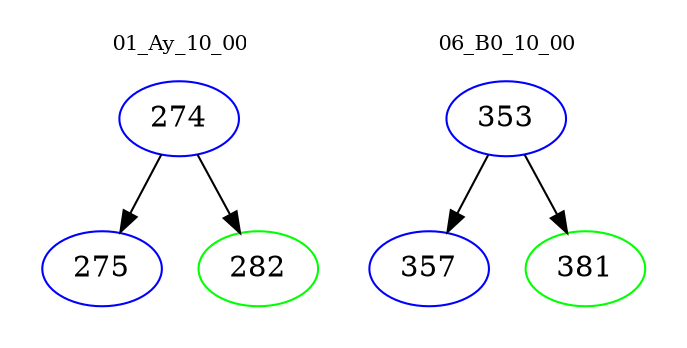 digraph{
subgraph cluster_0 {
color = white
label = "01_Ay_10_00";
fontsize=10;
T0_274 [label="274", color="blue"]
T0_274 -> T0_275 [color="black"]
T0_275 [label="275", color="blue"]
T0_274 -> T0_282 [color="black"]
T0_282 [label="282", color="green"]
}
subgraph cluster_1 {
color = white
label = "06_B0_10_00";
fontsize=10;
T1_353 [label="353", color="blue"]
T1_353 -> T1_357 [color="black"]
T1_357 [label="357", color="blue"]
T1_353 -> T1_381 [color="black"]
T1_381 [label="381", color="green"]
}
}
